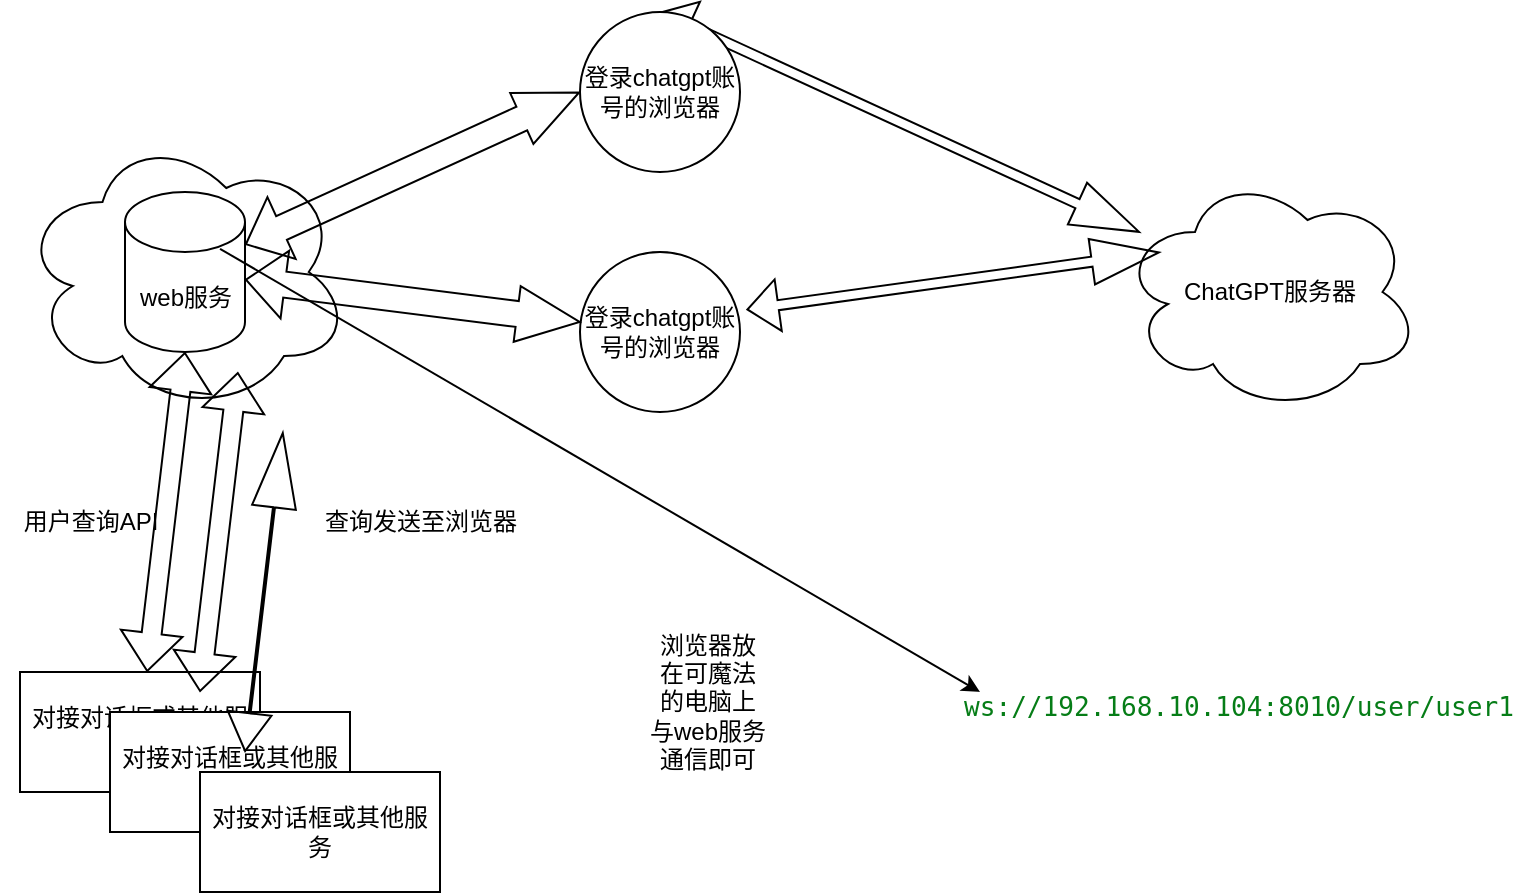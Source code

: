 <mxfile version="20.8.16" type="device"><diagram id="UVsP1goel_PraSD79yCX" name="第 1 页"><mxGraphModel dx="1036" dy="1783" grid="1" gridSize="10" guides="1" tooltips="1" connect="1" arrows="1" fold="1" page="1" pageScale="1" pageWidth="827" pageHeight="1169" math="0" shadow="0"><root><mxCell id="0"/><mxCell id="1" parent="0"/><mxCell id="BRg-6P46-TGbA44JB3Ti-24" value="" style="ellipse;shape=cloud;whiteSpace=wrap;html=1;" parent="1" vertex="1"><mxGeometry x="40" y="-130" width="165" height="140" as="geometry"/></mxCell><mxCell id="BRg-6P46-TGbA44JB3Ti-7" value="" style="shape=flexArrow;endArrow=classic;startArrow=classic;html=1;rounded=0;width=13;startSize=6.19;endSize=10.16;endWidth=14;entryX=0;entryY=0.5;entryDx=0;entryDy=0;" parent="1" source="BRg-6P46-TGbA44JB3Ti-1" target="BRg-6P46-TGbA44JB3Ti-20" edge="1"><mxGeometry width="100" height="100" relative="1" as="geometry"><mxPoint x="420" y="220" as="sourcePoint"/><mxPoint x="140" y="350" as="targetPoint"/><Array as="points"/></mxGeometry></mxCell><mxCell id="BRg-6P46-TGbA44JB3Ti-1" value="web服务" style="shape=cylinder3;whiteSpace=wrap;html=1;boundedLbl=1;backgroundOutline=1;size=15;" parent="1" vertex="1"><mxGeometry x="92.5" y="-100" width="60" height="80" as="geometry"/></mxCell><mxCell id="BRg-6P46-TGbA44JB3Ti-12" value="对接对话框或其他服务" style="rounded=0;whiteSpace=wrap;html=1;" parent="1" vertex="1"><mxGeometry x="40" y="140" width="120" height="60" as="geometry"/></mxCell><mxCell id="BRg-6P46-TGbA44JB3Ti-13" value="" style="shape=flexArrow;endArrow=classic;startArrow=classic;html=1;rounded=0;entryX=0.5;entryY=1;entryDx=0;entryDy=0;entryPerimeter=0;" parent="1" source="BRg-6P46-TGbA44JB3Ti-12" target="BRg-6P46-TGbA44JB3Ti-1" edge="1"><mxGeometry width="100" height="100" relative="1" as="geometry"><mxPoint x="200" y="300" as="sourcePoint"/><mxPoint x="341.421" y="200" as="targetPoint"/></mxGeometry></mxCell><mxCell id="BRg-6P46-TGbA44JB3Ti-14" value="用户查询API" style="text;html=1;align=center;verticalAlign=middle;resizable=0;points=[];autosize=1;strokeColor=none;fillColor=none;" parent="1" vertex="1"><mxGeometry x="30" y="50" width="90" height="30" as="geometry"/></mxCell><mxCell id="BRg-6P46-TGbA44JB3Ti-15" value="查询发送至浏览器" style="text;html=1;align=center;verticalAlign=middle;resizable=0;points=[];autosize=1;strokeColor=none;fillColor=none;" parent="1" vertex="1"><mxGeometry x="180" y="50" width="120" height="30" as="geometry"/></mxCell><mxCell id="BRg-6P46-TGbA44JB3Ti-16" value="ChatGPT服务器" style="ellipse;shape=cloud;whiteSpace=wrap;html=1;" parent="1" vertex="1"><mxGeometry x="590" y="-110" width="150" height="120" as="geometry"/></mxCell><mxCell id="BRg-6P46-TGbA44JB3Ti-17" value="" style="shape=flexArrow;endArrow=classic;startArrow=classic;html=1;rounded=0;exitX=0.5;exitY=0;exitDx=0;exitDy=0;width=5;endSize=10.95;startSize=4.85;endWidth=17;" parent="1" source="BRg-6P46-TGbA44JB3Ti-20" target="BRg-6P46-TGbA44JB3Ti-16" edge="1"><mxGeometry width="100" height="100" relative="1" as="geometry"><mxPoint x="199.64" y="373.4" as="sourcePoint"/><mxPoint x="770" y="80" as="targetPoint"/><Array as="points"/></mxGeometry></mxCell><mxCell id="BRg-6P46-TGbA44JB3Ti-20" value="登录chatgpt账号的浏览器" style="ellipse;whiteSpace=wrap;html=1;aspect=fixed;" parent="1" vertex="1"><mxGeometry x="320" y="-190" width="80" height="80" as="geometry"/></mxCell><mxCell id="BRg-6P46-TGbA44JB3Ti-21" value="浏览器放在可魔法的电脑上与web服务通信即可" style="text;html=1;strokeColor=none;fillColor=none;align=center;verticalAlign=middle;whiteSpace=wrap;rounded=0;" parent="1" vertex="1"><mxGeometry x="354" y="140" width="60" height="30" as="geometry"/></mxCell><mxCell id="F8P1hd3qOFAEGBS4AG5V-1" value="登录chatgpt账号的浏览器" style="ellipse;whiteSpace=wrap;html=1;aspect=fixed;" vertex="1" parent="1"><mxGeometry x="320" y="-70" width="80" height="80" as="geometry"/></mxCell><mxCell id="F8P1hd3qOFAEGBS4AG5V-2" value="" style="shape=flexArrow;endArrow=classic;startArrow=classic;html=1;rounded=0;width=13;startSize=6.19;endSize=10.16;endWidth=14;" edge="1" parent="1" source="BRg-6P46-TGbA44JB3Ti-1" target="F8P1hd3qOFAEGBS4AG5V-1"><mxGeometry width="100" height="100" relative="1" as="geometry"><mxPoint x="132.5" y="9.999" as="sourcePoint"/><mxPoint x="300" y="-66.33" as="targetPoint"/><Array as="points"/></mxGeometry></mxCell><mxCell id="F8P1hd3qOFAEGBS4AG5V-3" value="" style="shape=flexArrow;endArrow=classic;startArrow=classic;html=1;rounded=0;exitX=1.04;exitY=0.36;exitDx=0;exitDy=0;width=5;endSize=10.95;startSize=4.85;endWidth=17;exitPerimeter=0;" edge="1" parent="1" source="F8P1hd3qOFAEGBS4AG5V-1"><mxGeometry width="100" height="100" relative="1" as="geometry"><mxPoint x="370" y="-180" as="sourcePoint"/><mxPoint x="609.947" y="-69.86" as="targetPoint"/><Array as="points"/></mxGeometry></mxCell><mxCell id="F8P1hd3qOFAEGBS4AG5V-4" value="对接对话框或其他服务" style="rounded=0;whiteSpace=wrap;html=1;" vertex="1" parent="1"><mxGeometry x="85" y="160" width="120" height="60" as="geometry"/></mxCell><mxCell id="F8P1hd3qOFAEGBS4AG5V-5" value="对接对话框或其他服务" style="rounded=0;whiteSpace=wrap;html=1;" vertex="1" parent="1"><mxGeometry x="130" y="190" width="120" height="60" as="geometry"/></mxCell><mxCell id="F8P1hd3qOFAEGBS4AG5V-6" value="" style="shape=flexArrow;endArrow=classic;startArrow=classic;html=1;rounded=0;entryX=0.5;entryY=1;entryDx=0;entryDy=0;entryPerimeter=0;" edge="1" parent="1"><mxGeometry width="100" height="100" relative="1" as="geometry"><mxPoint x="130.003" y="150" as="sourcePoint"/><mxPoint x="148.95" y="-10" as="targetPoint"/></mxGeometry></mxCell><mxCell id="F8P1hd3qOFAEGBS4AG5V-7" value="" style="shape=flexArrow;endArrow=classic;startArrow=classic;html=1;rounded=0;entryX=0.5;entryY=1;entryDx=0;entryDy=0;entryPerimeter=0;width=1;endSize=12.14;" edge="1" parent="1"><mxGeometry width="100" height="100" relative="1" as="geometry"><mxPoint x="152.503" y="180" as="sourcePoint"/><mxPoint x="171.45" y="20" as="targetPoint"/></mxGeometry></mxCell><mxCell id="F8P1hd3qOFAEGBS4AG5V-8" value="" style="endArrow=classic;html=1;rounded=0;exitX=0.792;exitY=0.355;exitDx=0;exitDy=0;exitPerimeter=0;" edge="1" parent="1" source="BRg-6P46-TGbA44JB3Ti-1"><mxGeometry width="50" height="50" relative="1" as="geometry"><mxPoint x="160" y="-110" as="sourcePoint"/><mxPoint x="520" y="150" as="targetPoint"/></mxGeometry></mxCell><mxCell id="F8P1hd3qOFAEGBS4AG5V-9" value="&lt;div style=&quot;background-color:#ffffff;color:#080808;font-family:'JetBrains Mono',monospace;font-size:9.8pt;&quot;&gt;&lt;pre&gt;&lt;span style=&quot;color:#067d17;&quot;&gt;ws://192.168.10.104:8010/user/user1&lt;/span&gt;&lt;/pre&gt;&lt;/div&gt;" style="text;whiteSpace=wrap;html=1;" vertex="1" parent="1"><mxGeometry x="510" y="130" width="260" height="70" as="geometry"/></mxCell></root></mxGraphModel></diagram></mxfile>